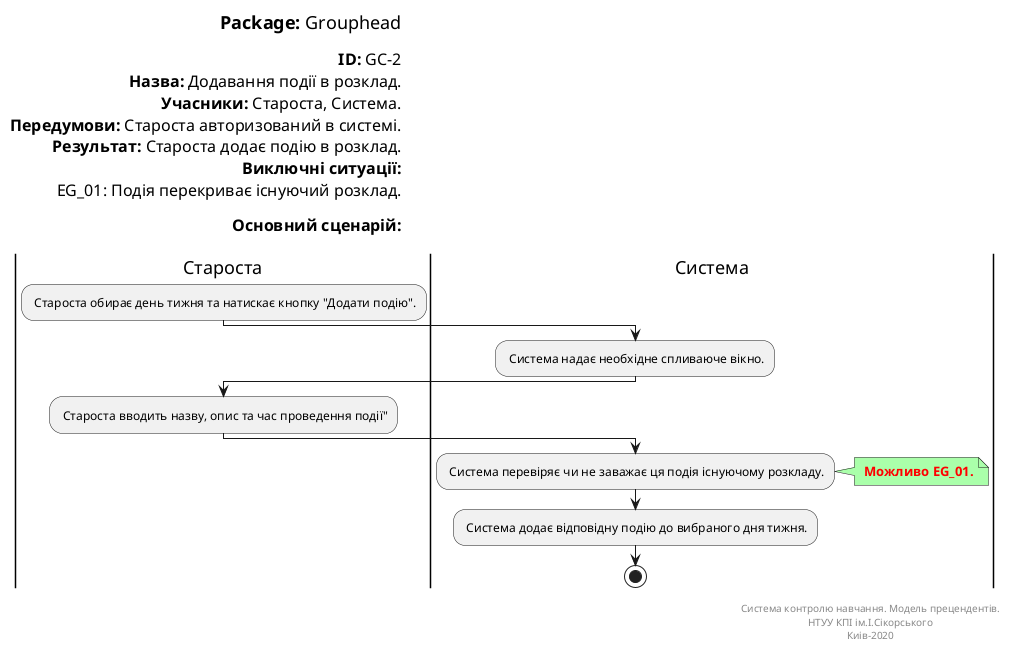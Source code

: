 @startuml
left header
<font color=000 size=18><b>Package:</b> Grouphead

<font color=000 size=16><b>ID:</b> GC-2
<font color=000 size=16><b>Назва:</b> Додавання події в розклад.
<font color=000 size=16><b>Учасники:</b> Староста, Система.
<font color=000 size=16><b>Передумови:</b> Староста авторизований в системі.
<font color=000 size=16><b>Результат:</b> Староста додає подію в розклад.
<font color=000 size=16><b>Виключні ситуації:</b>
<font color=000 size=16> EG_01: Подія перекриває існуючий розклад.

<font color=000 size=16><b>Основний сценарій:</b>

end header

|Староста|
: Староста обирає день тижня та натискає кнопку "Додати подію".;

|Система|
: Система надає необхідне спливаюче вікно.;

|Староста|
: Староста вводить назву, опис та час проведення події";

|Система|
: Система перевіряє чи не заважає ця подія існуючому розкладу.;

note right #aaffaa
<font color=red><b> Можливо EG_01.
end note

: Система додає відповідну подію до вибраного дня тижня.;

stop;

right footer

Система контролю навчання. Модель прецендентів.
НТУУ КПІ ім.І.Сікорського
Киів-2020
end footer
@enduml
